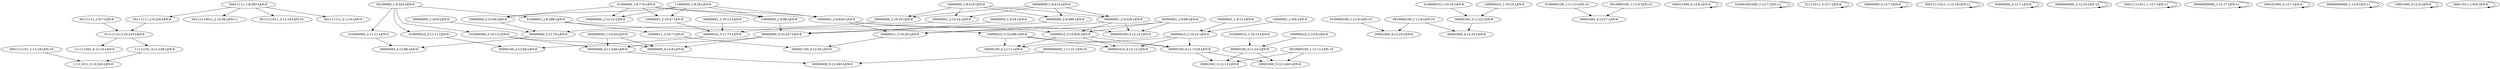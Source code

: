 digraph G {
    "00111111_2-9:229-LEN:8" -> "01111110_3-10:233-LEN:8";
    "00100000_1-8:320-LEN:8" -> "010000000_2-11:11-LEN:9";
    "00100000_1-8:320-LEN:8" -> "010000000_2-10:13-LEN:9";
    "00100000_1-8:320-LEN:8" -> "010000010_2-11:11-LEN:9";
    "00100000_1-8:320-LEN:8" -> "01000001_2-9:298-LEN:8";
    "00000000_2-9:396-LEN:8" -> "00000000_3-10:527-LEN:8";
    "0100000100_1-11:9-LEN:10" -> "00001000_4-12:19-LEN:8";
    "0100000100_1-11:13-LEN:10" -> "00001000_4-12:27-LEN:8";
    "00000100_4-11:1229-LEN:8" -> "00001001_5-12:11-LEN:8";
    "00000100_4-11:1229-LEN:8" -> "00001000_5-12:1240-LEN:8";
    "00000010_3-11:73-LEN:8" -> "00000100_4-12:84-LEN:8";
    "11000000_1-8:18-LEN:8" -> "100000000_2-12:12-LEN:9";
    "11000000_1-8:18-LEN:8" -> "10000000_2-9:98-LEN:8";
    "11000000_1-8:18-LEN:8" -> "10000000_2-10:40-LEN:8";
    "11000000_1-8:18-LEN:8" -> "10000001_2-9:620-LEN:8";
    "11000000_1-8:18-LEN:8" -> "10000001_2-10:47-LEN:8";
    "00000000_1-10:9-LEN:8" -> "00000000_3-11:76-LEN:8";
    "000011000_4-12:8-LEN:9" -> "000011000_4-12:8-LEN:9";
    "00000001_2-9:226-LEN:8" -> "00000011_3-10:20-LEN:8";
    "00000001_2-9:226-LEN:8" -> "000000100_3-12:12-LEN:9";
    "00000001_2-9:226-LEN:8" -> "00000010_3-10:925-LEN:8";
    "00000000_1-9:34-LEN:8" -> "00000000_3-10:527-LEN:8";
    "010000010_1-10:10-LEN:9" -> "00000100_3-11:22-LEN:8";
    "01111110_3-10:233-LEN:8" -> "111111001_4-12:10-LEN:9";
    "01111110_3-10:233-LEN:8" -> "11111101_4-11:228-LEN:8";
    "0010000100_1-11:11-LEN:10" -> "00001001_5-12:11-LEN:8";
    "0010000100_1-11:11-LEN:10" -> "00001000_5-12:1240-LEN:8";
    "00000001_1-10:13-LEN:8" -> "00000010_3-11:73-LEN:8";
    "10000000_1-8:219-LEN:8" -> "00000000_2-9:396-LEN:8";
    "10000000_1-8:219-LEN:8" -> "00000001_2-9:226-LEN:8";
    "10000000_1-8:219-LEN:8" -> "00000000_2-10:25-LEN:8";
    "10000000_1-8:219-LEN:8" -> "00000001_2-10:14-LEN:8";
    "01000000_1-8:774-LEN:8" -> "100000000_2-12:12-LEN:9";
    "01000000_1-8:774-LEN:8" -> "10000000_2-9:98-LEN:8";
    "01000000_1-8:774-LEN:8" -> "10000000_2-10:40-LEN:8";
    "01000000_1-8:774-LEN:8" -> "10000001_2-9:620-LEN:8";
    "01000000_1-8:774-LEN:8" -> "10000001_2-10:47-LEN:8";
    "10000001_1-9:8-LEN:8" -> "00000010_2-10:22-LEN:8";
    "00011111_1-8:283-LEN:8" -> "00111111_2-9:229-LEN:8";
    "00011111_1-8:283-LEN:8" -> "00111110011_2-12:36-LEN:11";
    "00011111_1-8:283-LEN:8" -> "0011111011_2-12:18-LEN:10";
    "00011111_1-8:283-LEN:8" -> "001111111_2-11:9-LEN:9";
    "0001111101_1-11:18-LEN:10" -> "11111011_5-12:245-LEN:8";
    "00000001_1-9:99-LEN:8" -> "00000011_3-10:20-LEN:8";
    "00000001_1-9:99-LEN:8" -> "000000100_3-12:12-LEN:9";
    "00000001_1-9:99-LEN:8" -> "00000010_3-10:925-LEN:8";
    "00000000_1-8:413-LEN:8" -> "00000000_2-9:396-LEN:8";
    "00000000_1-8:413-LEN:8" -> "00000001_2-9:226-LEN:8";
    "00000000_1-8:413-LEN:8" -> "00000000_2-10:25-LEN:8";
    "00000000_1-8:413-LEN:8" -> "00000001_2-10:14-LEN:8";
    "010001001000_1-12:7-LEN:12" -> "010001001000_1-12:7-LEN:12";
    "00000100_3-11:24-LEN:8" -> "00001001_5-12:11-LEN:8";
    "00000100_3-11:24-LEN:8" -> "00001000_5-12:1240-LEN:8";
    "01111011_3-12:7-LEN:8" -> "01111011_3-12:7-LEN:8";
    "10000000_2-9:98-LEN:8" -> "00000000_3-10:527-LEN:8";
    "00000000_3-12:7-LEN:8" -> "00000000_3-12:7-LEN:8";
    "11111101_4-11:228-LEN:8" -> "11111011_5-12:245-LEN:8";
    "010000000_2-11:11-LEN:9" -> "00000000_4-12:88-LEN:8";
    "00011111011_1-12:18-LEN:11" -> "00011111011_1-12:18-LEN:11";
    "00000000_4-12:7-LEN:8" -> "00000000_4-12:7-LEN:8";
    "10000000_2-10:40-LEN:8" -> "00000000_3-11:76-LEN:8";
    "0000000000_2-12:10-LEN:10" -> "0000000000_2-12:10-LEN:10";
    "00011111011_1-12:7-LEN:11" -> "00011111011_1-12:7-LEN:11";
    "10000001_2-9:620-LEN:8" -> "00000011_3-10:20-LEN:8";
    "10000001_2-9:620-LEN:8" -> "000000100_3-12:12-LEN:9";
    "10000001_2-9:620-LEN:8" -> "00000010_3-10:925-LEN:8";
    "00000000_2-10:25-LEN:8" -> "00000000_3-11:76-LEN:8";
    "010000000_2-10:13-LEN:9" -> "00000000_4-12:8-LEN:8";
    "010000000_2-10:13-LEN:9" -> "00000000_4-11:546-LEN:8";
    "0000000000_1-11:21-LEN:10" -> "00000000_5-12:563-LEN:8";
    "00000011_3-10:20-LEN:8" -> "000001100_4-12:30-LEN:9";
    "00000001_1-9:12-LEN:8" -> "00000010_2-10:22-LEN:8";
    "100000010_1-10:10-LEN:9" -> "00000100_3-11:22-LEN:8";
    "10000011_3-10:7-LEN:8" -> "000001100_4-12:30-LEN:9";
    "00000010_2-10:22-LEN:8" -> "000001010_4-12:12-LEN:9";
    "00000010_2-10:22-LEN:8" -> "00000100_4-11:1229-LEN:8";
    "00000010_2-10:22-LEN:8" -> "00000100_4-12:11-LEN:8";
    "10000001_2-10:47-LEN:8" -> "00000010_3-11:73-LEN:8";
    "0010000100_1-11:9-LEN:10" -> "00001000_4-12:27-LEN:8";
    "100000010_1-10:8-LEN:9" -> "00000100_3-11:24-LEN:8";
    "00000000000_1-12:17-LEN:11" -> "00000000000_1-12:17-LEN:11";
    "000101000_4-12:7-LEN:9" -> "000101000_4-12:7-LEN:9";
    "010000010_2-11:11-LEN:9" -> "00000100_4-12:84-LEN:8";
    "00000000_4-11:546-LEN:8" -> "00000000_5-12:563-LEN:8";
    "00111111_1-9:7-LEN:8" -> "01111110_3-10:233-LEN:8";
    "00000010_3-10:925-LEN:8" -> "000001010_4-12:12-LEN:9";
    "00000010_3-10:925-LEN:8" -> "00000100_4-11:1229-LEN:8";
    "00000010_3-10:925-LEN:8" -> "00000100_4-12:11-LEN:8";
    "00000000000_1-12:9-LEN:11" -> "00000000000_1-12:9-LEN:11";
    "10000010_3-10:299-LEN:8" -> "000001010_4-12:12-LEN:9";
    "10000010_3-10:299-LEN:8" -> "00000100_4-11:1229-LEN:8";
    "10000010_3-10:299-LEN:8" -> "00000100_4-12:11-LEN:8";
    "10001000_5-12:9-LEN:8" -> "10001000_5-12:9-LEN:8";
    "01000001_2-9:298-LEN:8" -> "10000011_3-10:7-LEN:8";
    "01000001_2-9:298-LEN:8" -> "10000010_3-10:299-LEN:8";
    "00000100_3-11:22-LEN:8" -> "00001000_4-12:33-LEN:8";
    "00000000_3-11:76-LEN:8" -> "00000000_4-12:88-LEN:8";
    "00000001_2-10:14-LEN:8" -> "00000010_3-11:73-LEN:8";
    "00011011_1-8:9-LEN:8" -> "00011011_1-8:9-LEN:8";
    "0010000100_1-11:8-LEN:10" -> "00001000_4-12:19-LEN:8";
    "000000000_1-10:20-LEN:9" -> "00000000_4-12:8-LEN:8";
    "000000000_1-10:20-LEN:9" -> "00000000_4-11:546-LEN:8";
    "010000010_1-10:13-LEN:9" -> "00000100_3-11:24-LEN:8";
    "00000000_3-10:527-LEN:8" -> "00000000_4-12:8-LEN:8";
    "00000000_3-10:527-LEN:8" -> "00000000_4-11:546-LEN:8";
    "0010000100_1-11:8-LEN:10" -> "00001000_4-12:33-LEN:8";
}
